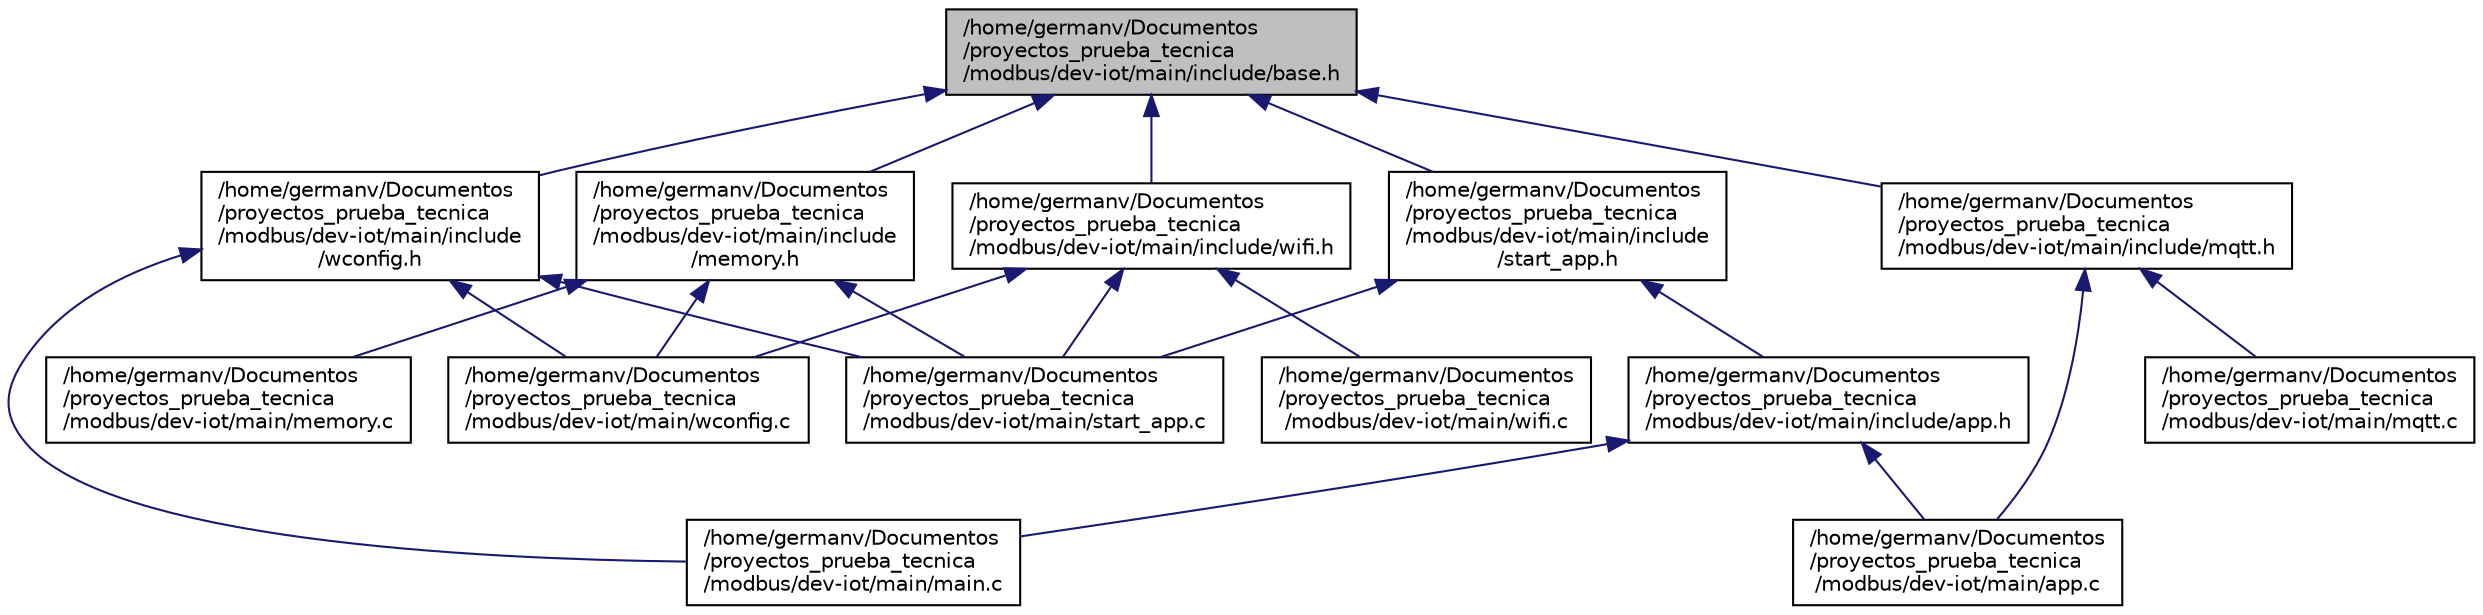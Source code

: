 digraph "/home/germanv/Documentos/proyectos_prueba_tecnica/modbus/dev-iot/main/include/base.h"
{
 // LATEX_PDF_SIZE
  edge [fontname="Helvetica",fontsize="10",labelfontname="Helvetica",labelfontsize="10"];
  node [fontname="Helvetica",fontsize="10",shape=record];
  Node1 [label="/home/germanv/Documentos\l/proyectos_prueba_tecnica\l/modbus/dev-iot/main/include/base.h",height=0.2,width=0.4,color="black", fillcolor="grey75", style="filled", fontcolor="black",tooltip=" "];
  Node1 -> Node2 [dir="back",color="midnightblue",fontsize="10",style="solid",fontname="Helvetica"];
  Node2 [label="/home/germanv/Documentos\l/proyectos_prueba_tecnica\l/modbus/dev-iot/main/include\l/memory.h",height=0.2,width=0.4,color="black", fillcolor="white", style="filled",URL="$memory_8h.html",tooltip=" "];
  Node2 -> Node3 [dir="back",color="midnightblue",fontsize="10",style="solid",fontname="Helvetica"];
  Node3 [label="/home/germanv/Documentos\l/proyectos_prueba_tecnica\l/modbus/dev-iot/main/memory.c",height=0.2,width=0.4,color="black", fillcolor="white", style="filled",URL="$memory_8c.html",tooltip=" "];
  Node2 -> Node4 [dir="back",color="midnightblue",fontsize="10",style="solid",fontname="Helvetica"];
  Node4 [label="/home/germanv/Documentos\l/proyectos_prueba_tecnica\l/modbus/dev-iot/main/start_app.c",height=0.2,width=0.4,color="black", fillcolor="white", style="filled",URL="$start__app_8c.html",tooltip=" "];
  Node2 -> Node5 [dir="back",color="midnightblue",fontsize="10",style="solid",fontname="Helvetica"];
  Node5 [label="/home/germanv/Documentos\l/proyectos_prueba_tecnica\l/modbus/dev-iot/main/wconfig.c",height=0.2,width=0.4,color="black", fillcolor="white", style="filled",URL="$wconfig_8c.html",tooltip=" "];
  Node1 -> Node6 [dir="back",color="midnightblue",fontsize="10",style="solid",fontname="Helvetica"];
  Node6 [label="/home/germanv/Documentos\l/proyectos_prueba_tecnica\l/modbus/dev-iot/main/include/mqtt.h",height=0.2,width=0.4,color="black", fillcolor="white", style="filled",URL="$mqtt_8h.html",tooltip=" "];
  Node6 -> Node7 [dir="back",color="midnightblue",fontsize="10",style="solid",fontname="Helvetica"];
  Node7 [label="/home/germanv/Documentos\l/proyectos_prueba_tecnica\l/modbus/dev-iot/main/app.c",height=0.2,width=0.4,color="black", fillcolor="white", style="filled",URL="$app_8c.html",tooltip=" "];
  Node6 -> Node8 [dir="back",color="midnightblue",fontsize="10",style="solid",fontname="Helvetica"];
  Node8 [label="/home/germanv/Documentos\l/proyectos_prueba_tecnica\l/modbus/dev-iot/main/mqtt.c",height=0.2,width=0.4,color="black", fillcolor="white", style="filled",URL="$mqtt_8c.html",tooltip=" "];
  Node1 -> Node9 [dir="back",color="midnightblue",fontsize="10",style="solid",fontname="Helvetica"];
  Node9 [label="/home/germanv/Documentos\l/proyectos_prueba_tecnica\l/modbus/dev-iot/main/include\l/start_app.h",height=0.2,width=0.4,color="black", fillcolor="white", style="filled",URL="$start__app_8h.html",tooltip=" "];
  Node9 -> Node10 [dir="back",color="midnightblue",fontsize="10",style="solid",fontname="Helvetica"];
  Node10 [label="/home/germanv/Documentos\l/proyectos_prueba_tecnica\l/modbus/dev-iot/main/include/app.h",height=0.2,width=0.4,color="black", fillcolor="white", style="filled",URL="$app_8h.html",tooltip="Main header file for the ESP32 MQTT project."];
  Node10 -> Node7 [dir="back",color="midnightblue",fontsize="10",style="solid",fontname="Helvetica"];
  Node10 -> Node11 [dir="back",color="midnightblue",fontsize="10",style="solid",fontname="Helvetica"];
  Node11 [label="/home/germanv/Documentos\l/proyectos_prueba_tecnica\l/modbus/dev-iot/main/main.c",height=0.2,width=0.4,color="black", fillcolor="white", style="filled",URL="$main_8c.html",tooltip=" "];
  Node9 -> Node4 [dir="back",color="midnightblue",fontsize="10",style="solid",fontname="Helvetica"];
  Node1 -> Node12 [dir="back",color="midnightblue",fontsize="10",style="solid",fontname="Helvetica"];
  Node12 [label="/home/germanv/Documentos\l/proyectos_prueba_tecnica\l/modbus/dev-iot/main/include\l/wconfig.h",height=0.2,width=0.4,color="black", fillcolor="white", style="filled",URL="$wconfig_8h.html",tooltip=" "];
  Node12 -> Node11 [dir="back",color="midnightblue",fontsize="10",style="solid",fontname="Helvetica"];
  Node12 -> Node4 [dir="back",color="midnightblue",fontsize="10",style="solid",fontname="Helvetica"];
  Node12 -> Node5 [dir="back",color="midnightblue",fontsize="10",style="solid",fontname="Helvetica"];
  Node1 -> Node13 [dir="back",color="midnightblue",fontsize="10",style="solid",fontname="Helvetica"];
  Node13 [label="/home/germanv/Documentos\l/proyectos_prueba_tecnica\l/modbus/dev-iot/main/include/wifi.h",height=0.2,width=0.4,color="black", fillcolor="white", style="filled",URL="$wifi_8h.html",tooltip=" "];
  Node13 -> Node4 [dir="back",color="midnightblue",fontsize="10",style="solid",fontname="Helvetica"];
  Node13 -> Node5 [dir="back",color="midnightblue",fontsize="10",style="solid",fontname="Helvetica"];
  Node13 -> Node14 [dir="back",color="midnightblue",fontsize="10",style="solid",fontname="Helvetica"];
  Node14 [label="/home/germanv/Documentos\l/proyectos_prueba_tecnica\l/modbus/dev-iot/main/wifi.c",height=0.2,width=0.4,color="black", fillcolor="white", style="filled",URL="$wifi_8c.html",tooltip=" "];
}
